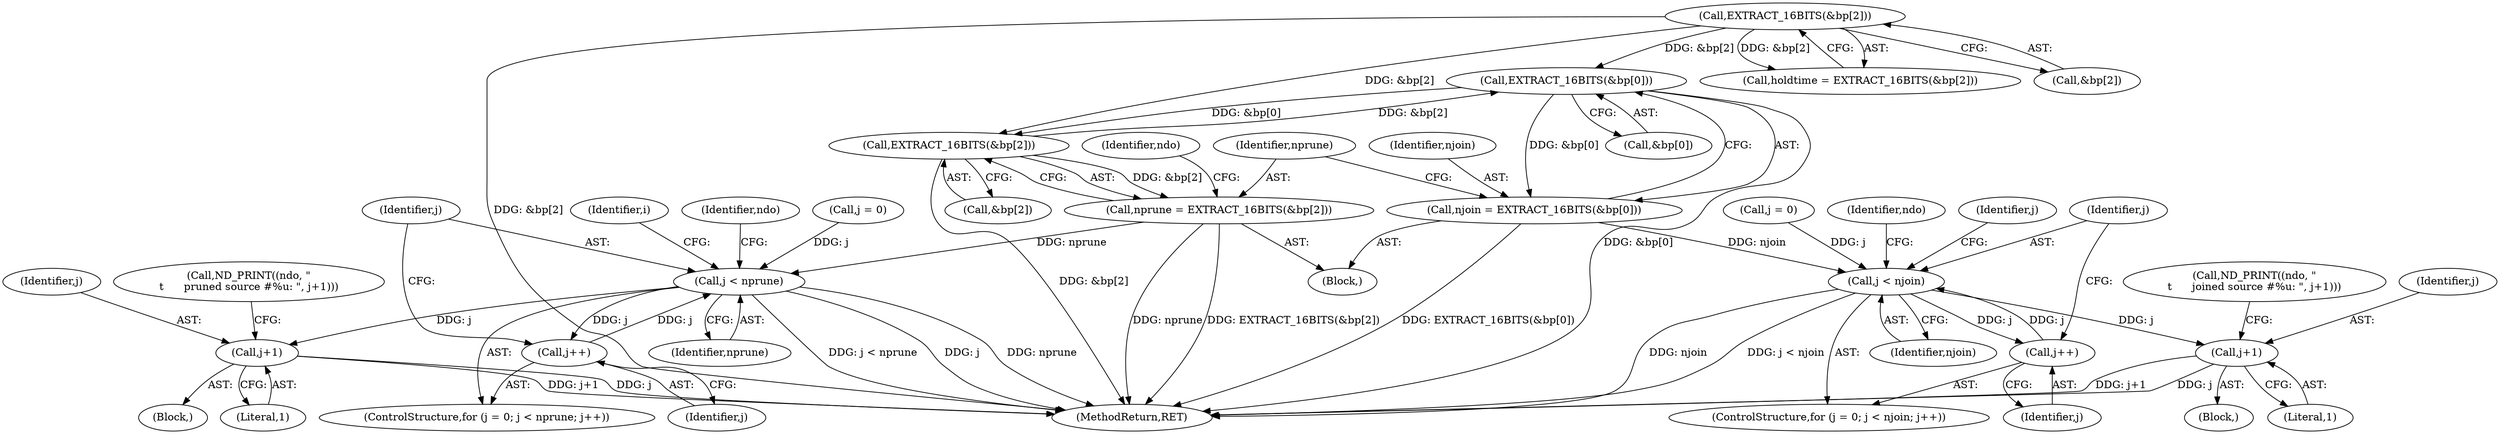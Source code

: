digraph "0_tcpdump_6fca58f5f9c96749a575f52e20598ad43f5bdf30@array" {
"1000887" [label="(Call,EXTRACT_16BITS(&bp[0]))"];
"1000787" [label="(Call,EXTRACT_16BITS(&bp[2]))"];
"1000894" [label="(Call,EXTRACT_16BITS(&bp[2]))"];
"1000887" [label="(Call,EXTRACT_16BITS(&bp[0]))"];
"1000885" [label="(Call,njoin = EXTRACT_16BITS(&bp[0]))"];
"1000917" [label="(Call,j < njoin)"];
"1000920" [label="(Call,j++)"];
"1000928" [label="(Call,j+1)"];
"1000892" [label="(Call,nprune = EXTRACT_16BITS(&bp[2]))"];
"1000957" [label="(Call,j < nprune)"];
"1000960" [label="(Call,j++)"];
"1000968" [label="(Call,j+1)"];
"1000894" [label="(Call,EXTRACT_16BITS(&bp[2]))"];
"1000893" [label="(Identifier,nprune)"];
"1000914" [label="(Call,j = 0)"];
"1000929" [label="(Identifier,j)"];
"1000925" [label="(Identifier,ndo)"];
"1000895" [label="(Call,&bp[2])"];
"1000955" [label="(Identifier,j)"];
"1000930" [label="(Literal,1)"];
"1000957" [label="(Call,j < nprune)"];
"1000923" [label="(Call,ND_PRINT((ndo, \"\n\t      joined source #%u: \", j+1)))"];
"1000954" [label="(Call,j = 0)"];
"1000966" [label="(Block,)"];
"1000888" [label="(Call,&bp[0])"];
"1000787" [label="(Call,EXTRACT_16BITS(&bp[2]))"];
"1000969" [label="(Identifier,j)"];
"1000960" [label="(Call,j++)"];
"1000959" [label="(Identifier,nprune)"];
"1000958" [label="(Identifier,j)"];
"1000837" [label="(Block,)"];
"1000785" [label="(Call,holdtime = EXTRACT_16BITS(&bp[2]))"];
"1000886" [label="(Identifier,njoin)"];
"1000963" [label="(Call,ND_PRINT((ndo, \"\n\t      pruned source #%u: \", j+1)))"];
"1000901" [label="(Identifier,ndo)"];
"1000913" [label="(ControlStructure,for (j = 0; j < njoin; j++))"];
"1000953" [label="(ControlStructure,for (j = 0; j < nprune; j++))"];
"1000788" [label="(Call,&bp[2])"];
"1001586" [label="(MethodReturn,RET)"];
"1000917" [label="(Call,j < njoin)"];
"1000921" [label="(Identifier,j)"];
"1000968" [label="(Call,j+1)"];
"1000961" [label="(Identifier,j)"];
"1000970" [label="(Literal,1)"];
"1000928" [label="(Call,j+1)"];
"1000920" [label="(Call,j++)"];
"1000892" [label="(Call,nprune = EXTRACT_16BITS(&bp[2]))"];
"1000836" [label="(Identifier,i)"];
"1000926" [label="(Block,)"];
"1000919" [label="(Identifier,njoin)"];
"1000885" [label="(Call,njoin = EXTRACT_16BITS(&bp[0]))"];
"1000965" [label="(Identifier,ndo)"];
"1000918" [label="(Identifier,j)"];
"1000887" [label="(Call,EXTRACT_16BITS(&bp[0]))"];
"1000887" -> "1000885"  [label="AST: "];
"1000887" -> "1000888"  [label="CFG: "];
"1000888" -> "1000887"  [label="AST: "];
"1000885" -> "1000887"  [label="CFG: "];
"1000887" -> "1001586"  [label="DDG: &bp[0]"];
"1000887" -> "1000885"  [label="DDG: &bp[0]"];
"1000787" -> "1000887"  [label="DDG: &bp[2]"];
"1000894" -> "1000887"  [label="DDG: &bp[2]"];
"1000887" -> "1000894"  [label="DDG: &bp[0]"];
"1000787" -> "1000785"  [label="AST: "];
"1000787" -> "1000788"  [label="CFG: "];
"1000788" -> "1000787"  [label="AST: "];
"1000785" -> "1000787"  [label="CFG: "];
"1000787" -> "1001586"  [label="DDG: &bp[2]"];
"1000787" -> "1000785"  [label="DDG: &bp[2]"];
"1000787" -> "1000894"  [label="DDG: &bp[2]"];
"1000894" -> "1000892"  [label="AST: "];
"1000894" -> "1000895"  [label="CFG: "];
"1000895" -> "1000894"  [label="AST: "];
"1000892" -> "1000894"  [label="CFG: "];
"1000894" -> "1001586"  [label="DDG: &bp[2]"];
"1000894" -> "1000892"  [label="DDG: &bp[2]"];
"1000885" -> "1000837"  [label="AST: "];
"1000886" -> "1000885"  [label="AST: "];
"1000893" -> "1000885"  [label="CFG: "];
"1000885" -> "1001586"  [label="DDG: EXTRACT_16BITS(&bp[0])"];
"1000885" -> "1000917"  [label="DDG: njoin"];
"1000917" -> "1000913"  [label="AST: "];
"1000917" -> "1000919"  [label="CFG: "];
"1000918" -> "1000917"  [label="AST: "];
"1000919" -> "1000917"  [label="AST: "];
"1000925" -> "1000917"  [label="CFG: "];
"1000955" -> "1000917"  [label="CFG: "];
"1000917" -> "1001586"  [label="DDG: njoin"];
"1000917" -> "1001586"  [label="DDG: j < njoin"];
"1000920" -> "1000917"  [label="DDG: j"];
"1000914" -> "1000917"  [label="DDG: j"];
"1000917" -> "1000920"  [label="DDG: j"];
"1000917" -> "1000928"  [label="DDG: j"];
"1000920" -> "1000913"  [label="AST: "];
"1000920" -> "1000921"  [label="CFG: "];
"1000921" -> "1000920"  [label="AST: "];
"1000918" -> "1000920"  [label="CFG: "];
"1000928" -> "1000926"  [label="AST: "];
"1000928" -> "1000930"  [label="CFG: "];
"1000929" -> "1000928"  [label="AST: "];
"1000930" -> "1000928"  [label="AST: "];
"1000923" -> "1000928"  [label="CFG: "];
"1000928" -> "1001586"  [label="DDG: j"];
"1000928" -> "1001586"  [label="DDG: j+1"];
"1000892" -> "1000837"  [label="AST: "];
"1000893" -> "1000892"  [label="AST: "];
"1000901" -> "1000892"  [label="CFG: "];
"1000892" -> "1001586"  [label="DDG: nprune"];
"1000892" -> "1001586"  [label="DDG: EXTRACT_16BITS(&bp[2])"];
"1000892" -> "1000957"  [label="DDG: nprune"];
"1000957" -> "1000953"  [label="AST: "];
"1000957" -> "1000959"  [label="CFG: "];
"1000958" -> "1000957"  [label="AST: "];
"1000959" -> "1000957"  [label="AST: "];
"1000965" -> "1000957"  [label="CFG: "];
"1000836" -> "1000957"  [label="CFG: "];
"1000957" -> "1001586"  [label="DDG: j < nprune"];
"1000957" -> "1001586"  [label="DDG: j"];
"1000957" -> "1001586"  [label="DDG: nprune"];
"1000960" -> "1000957"  [label="DDG: j"];
"1000954" -> "1000957"  [label="DDG: j"];
"1000957" -> "1000960"  [label="DDG: j"];
"1000957" -> "1000968"  [label="DDG: j"];
"1000960" -> "1000953"  [label="AST: "];
"1000960" -> "1000961"  [label="CFG: "];
"1000961" -> "1000960"  [label="AST: "];
"1000958" -> "1000960"  [label="CFG: "];
"1000968" -> "1000966"  [label="AST: "];
"1000968" -> "1000970"  [label="CFG: "];
"1000969" -> "1000968"  [label="AST: "];
"1000970" -> "1000968"  [label="AST: "];
"1000963" -> "1000968"  [label="CFG: "];
"1000968" -> "1001586"  [label="DDG: j"];
"1000968" -> "1001586"  [label="DDG: j+1"];
}

